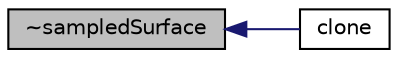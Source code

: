 digraph "~sampledSurface"
{
  bgcolor="transparent";
  edge [fontname="Helvetica",fontsize="10",labelfontname="Helvetica",labelfontsize="10"];
  node [fontname="Helvetica",fontsize="10",shape=record];
  rankdir="LR";
  Node20 [label="~sampledSurface",height=0.2,width=0.4,color="black", fillcolor="grey75", style="filled", fontcolor="black"];
  Node20 -> Node21 [dir="back",color="midnightblue",fontsize="10",style="solid",fontname="Helvetica"];
  Node21 [label="clone",height=0.2,width=0.4,color="black",URL="$a30653.html#a33f163b6fe7fb981aba3c01382ff51f1",tooltip="Clone. "];
}
